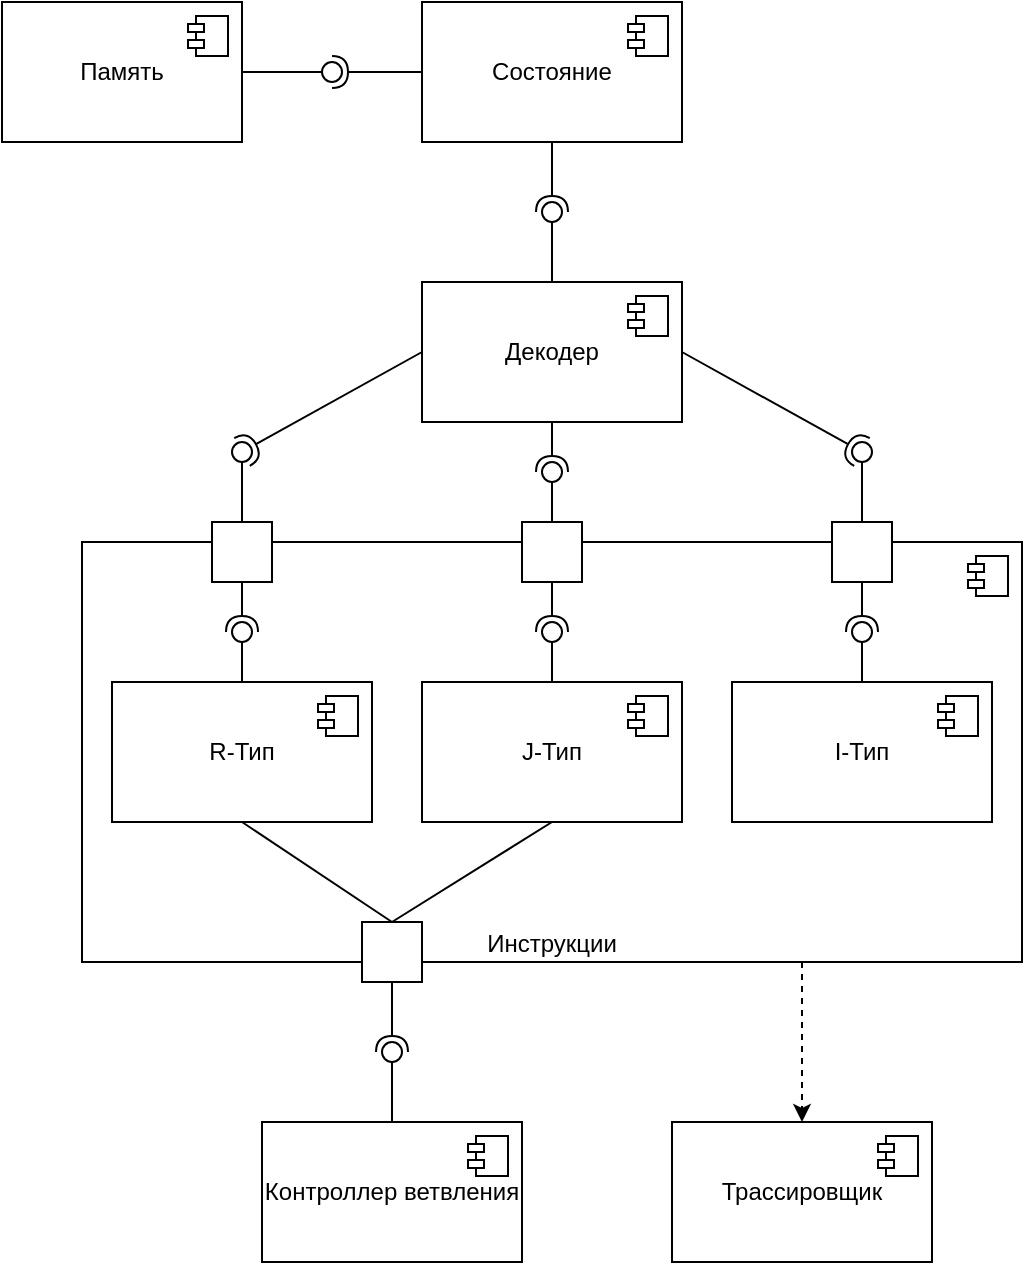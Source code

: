 <mxfile version="24.2.5" type="device">
  <diagram name="Page-1" id="63o0JPqmUu9pdCM7N9oR">
    <mxGraphModel dx="763" dy="532" grid="1" gridSize="10" guides="1" tooltips="1" connect="1" arrows="1" fold="1" page="1" pageScale="1" pageWidth="850" pageHeight="1100" math="0" shadow="0">
      <root>
        <mxCell id="0" />
        <mxCell id="1" parent="0" />
        <mxCell id="EGyZoqzrN5DjsiSeHSHm-10" value="Память" style="html=1;dropTarget=0;whiteSpace=wrap;" vertex="1" parent="1">
          <mxGeometry x="90" y="220" width="120" height="70" as="geometry" />
        </mxCell>
        <mxCell id="EGyZoqzrN5DjsiSeHSHm-11" value="" style="shape=module;jettyWidth=8;jettyHeight=4;" vertex="1" parent="EGyZoqzrN5DjsiSeHSHm-10">
          <mxGeometry x="1" width="20" height="20" relative="1" as="geometry">
            <mxPoint x="-27" y="7" as="offset" />
          </mxGeometry>
        </mxCell>
        <mxCell id="EGyZoqzrN5DjsiSeHSHm-12" value="Состояние" style="html=1;dropTarget=0;whiteSpace=wrap;" vertex="1" parent="1">
          <mxGeometry x="300" y="220" width="130" height="70" as="geometry" />
        </mxCell>
        <mxCell id="EGyZoqzrN5DjsiSeHSHm-13" value="" style="shape=module;jettyWidth=8;jettyHeight=4;" vertex="1" parent="EGyZoqzrN5DjsiSeHSHm-12">
          <mxGeometry x="1" width="20" height="20" relative="1" as="geometry">
            <mxPoint x="-27" y="7" as="offset" />
          </mxGeometry>
        </mxCell>
        <mxCell id="EGyZoqzrN5DjsiSeHSHm-16" value="Декодер" style="html=1;dropTarget=0;whiteSpace=wrap;" vertex="1" parent="1">
          <mxGeometry x="300" y="360" width="130" height="70" as="geometry" />
        </mxCell>
        <mxCell id="EGyZoqzrN5DjsiSeHSHm-17" value="" style="shape=module;jettyWidth=8;jettyHeight=4;" vertex="1" parent="EGyZoqzrN5DjsiSeHSHm-16">
          <mxGeometry x="1" width="20" height="20" relative="1" as="geometry">
            <mxPoint x="-27" y="7" as="offset" />
          </mxGeometry>
        </mxCell>
        <mxCell id="EGyZoqzrN5DjsiSeHSHm-84" style="edgeStyle=orthogonalEdgeStyle;rounded=0;orthogonalLoop=1;jettySize=auto;html=1;entryX=0.5;entryY=0;entryDx=0;entryDy=0;dashed=1;" edge="1" parent="1" source="EGyZoqzrN5DjsiSeHSHm-18" target="EGyZoqzrN5DjsiSeHSHm-76">
          <mxGeometry relative="1" as="geometry">
            <Array as="points">
              <mxPoint x="490" y="720" />
              <mxPoint x="490" y="720" />
            </Array>
          </mxGeometry>
        </mxCell>
        <mxCell id="EGyZoqzrN5DjsiSeHSHm-18" value="Инструкции" style="html=1;dropTarget=0;whiteSpace=wrap;verticalAlign=bottom;" vertex="1" parent="1">
          <mxGeometry x="130" y="490" width="470" height="210" as="geometry" />
        </mxCell>
        <mxCell id="EGyZoqzrN5DjsiSeHSHm-19" value="" style="shape=module;jettyWidth=8;jettyHeight=4;" vertex="1" parent="EGyZoqzrN5DjsiSeHSHm-18">
          <mxGeometry x="1" width="20" height="20" relative="1" as="geometry">
            <mxPoint x="-27" y="7" as="offset" />
          </mxGeometry>
        </mxCell>
        <mxCell id="EGyZoqzrN5DjsiSeHSHm-30" value="" style="rounded=0;orthogonalLoop=1;jettySize=auto;html=1;endArrow=halfCircle;endFill=0;endSize=6;strokeWidth=1;sketch=0;exitX=0;exitY=0.5;exitDx=0;exitDy=0;" edge="1" target="EGyZoqzrN5DjsiSeHSHm-32" parent="1" source="EGyZoqzrN5DjsiSeHSHm-12">
          <mxGeometry relative="1" as="geometry">
            <mxPoint x="260" y="255" as="sourcePoint" />
          </mxGeometry>
        </mxCell>
        <mxCell id="EGyZoqzrN5DjsiSeHSHm-31" value="" style="rounded=0;orthogonalLoop=1;jettySize=auto;html=1;endArrow=oval;endFill=0;sketch=0;sourcePerimeterSpacing=0;targetPerimeterSpacing=0;endSize=10;exitX=1;exitY=0.5;exitDx=0;exitDy=0;" edge="1" target="EGyZoqzrN5DjsiSeHSHm-32" parent="1" source="EGyZoqzrN5DjsiSeHSHm-10">
          <mxGeometry relative="1" as="geometry">
            <mxPoint x="220" y="255" as="sourcePoint" />
          </mxGeometry>
        </mxCell>
        <mxCell id="EGyZoqzrN5DjsiSeHSHm-32" value="" style="ellipse;whiteSpace=wrap;html=1;align=center;aspect=fixed;fillColor=none;strokeColor=none;resizable=0;perimeter=centerPerimeter;rotatable=0;allowArrows=0;points=[];outlineConnect=1;" vertex="1" parent="1">
          <mxGeometry x="250" y="250" width="10" height="10" as="geometry" />
        </mxCell>
        <mxCell id="EGyZoqzrN5DjsiSeHSHm-33" value="" style="rounded=0;orthogonalLoop=1;jettySize=auto;html=1;endArrow=halfCircle;endFill=0;endSize=6;strokeWidth=1;sketch=0;exitX=0.5;exitY=1;exitDx=0;exitDy=0;" edge="1" target="EGyZoqzrN5DjsiSeHSHm-35" parent="1" source="EGyZoqzrN5DjsiSeHSHm-12">
          <mxGeometry relative="1" as="geometry">
            <mxPoint x="520" y="330" as="sourcePoint" />
          </mxGeometry>
        </mxCell>
        <mxCell id="EGyZoqzrN5DjsiSeHSHm-34" value="" style="rounded=0;orthogonalLoop=1;jettySize=auto;html=1;endArrow=oval;endFill=0;sketch=0;sourcePerimeterSpacing=0;targetPerimeterSpacing=0;endSize=10;exitX=0.5;exitY=0;exitDx=0;exitDy=0;" edge="1" target="EGyZoqzrN5DjsiSeHSHm-35" parent="1" source="EGyZoqzrN5DjsiSeHSHm-16">
          <mxGeometry relative="1" as="geometry">
            <mxPoint x="430" y="335" as="sourcePoint" />
          </mxGeometry>
        </mxCell>
        <mxCell id="EGyZoqzrN5DjsiSeHSHm-35" value="" style="ellipse;whiteSpace=wrap;html=1;align=center;aspect=fixed;fillColor=none;strokeColor=none;resizable=0;perimeter=centerPerimeter;rotatable=0;allowArrows=0;points=[];outlineConnect=1;" vertex="1" parent="1">
          <mxGeometry x="360" y="320" width="10" height="10" as="geometry" />
        </mxCell>
        <mxCell id="EGyZoqzrN5DjsiSeHSHm-42" value="" style="fontStyle=0;labelPosition=right;verticalLabelPosition=middle;align=left;verticalAlign=middle;spacingLeft=2;" vertex="1" parent="1">
          <mxGeometry x="195" y="480" width="30" height="30" as="geometry" />
        </mxCell>
        <mxCell id="EGyZoqzrN5DjsiSeHSHm-44" value="" style="fontStyle=0;labelPosition=right;verticalLabelPosition=middle;align=left;verticalAlign=middle;spacingLeft=2;" vertex="1" parent="1">
          <mxGeometry x="505" y="480" width="30" height="30" as="geometry" />
        </mxCell>
        <mxCell id="EGyZoqzrN5DjsiSeHSHm-50" value="" style="ellipse;whiteSpace=wrap;html=1;align=center;aspect=fixed;fillColor=none;strokeColor=none;resizable=0;perimeter=centerPerimeter;rotatable=0;allowArrows=0;points=[];outlineConnect=1;" vertex="1" parent="1">
          <mxGeometry x="395" y="510" width="10" height="10" as="geometry" />
        </mxCell>
        <mxCell id="EGyZoqzrN5DjsiSeHSHm-51" value="" style="fontStyle=0;labelPosition=right;verticalLabelPosition=middle;align=left;verticalAlign=middle;spacingLeft=2;" vertex="1" parent="1">
          <mxGeometry x="350" y="480" width="30" height="30" as="geometry" />
        </mxCell>
        <mxCell id="EGyZoqzrN5DjsiSeHSHm-89" style="rounded=0;orthogonalLoop=1;jettySize=auto;html=1;entryX=0.5;entryY=0;entryDx=0;entryDy=0;endArrow=none;endFill=0;exitX=0.5;exitY=1;exitDx=0;exitDy=0;" edge="1" parent="1" source="EGyZoqzrN5DjsiSeHSHm-52" target="EGyZoqzrN5DjsiSeHSHm-80">
          <mxGeometry relative="1" as="geometry" />
        </mxCell>
        <mxCell id="EGyZoqzrN5DjsiSeHSHm-52" value="R-Тип" style="html=1;dropTarget=0;whiteSpace=wrap;" vertex="1" parent="1">
          <mxGeometry x="145" y="560" width="130" height="70" as="geometry" />
        </mxCell>
        <mxCell id="EGyZoqzrN5DjsiSeHSHm-53" value="" style="shape=module;jettyWidth=8;jettyHeight=4;" vertex="1" parent="EGyZoqzrN5DjsiSeHSHm-52">
          <mxGeometry x="1" width="20" height="20" relative="1" as="geometry">
            <mxPoint x="-27" y="7" as="offset" />
          </mxGeometry>
        </mxCell>
        <mxCell id="EGyZoqzrN5DjsiSeHSHm-90" style="rounded=0;orthogonalLoop=1;jettySize=auto;html=1;entryX=0.5;entryY=0;entryDx=0;entryDy=0;endArrow=none;endFill=0;exitX=0.5;exitY=1;exitDx=0;exitDy=0;" edge="1" parent="1" source="EGyZoqzrN5DjsiSeHSHm-54" target="EGyZoqzrN5DjsiSeHSHm-80">
          <mxGeometry relative="1" as="geometry" />
        </mxCell>
        <mxCell id="EGyZoqzrN5DjsiSeHSHm-54" value="J-Тип" style="html=1;dropTarget=0;whiteSpace=wrap;" vertex="1" parent="1">
          <mxGeometry x="300" y="560" width="130" height="70" as="geometry" />
        </mxCell>
        <mxCell id="EGyZoqzrN5DjsiSeHSHm-55" value="" style="shape=module;jettyWidth=8;jettyHeight=4;" vertex="1" parent="EGyZoqzrN5DjsiSeHSHm-54">
          <mxGeometry x="1" width="20" height="20" relative="1" as="geometry">
            <mxPoint x="-27" y="7" as="offset" />
          </mxGeometry>
        </mxCell>
        <mxCell id="EGyZoqzrN5DjsiSeHSHm-56" value="I-Тип" style="html=1;dropTarget=0;whiteSpace=wrap;" vertex="1" parent="1">
          <mxGeometry x="455" y="560" width="130" height="70" as="geometry" />
        </mxCell>
        <mxCell id="EGyZoqzrN5DjsiSeHSHm-57" value="" style="shape=module;jettyWidth=8;jettyHeight=4;" vertex="1" parent="EGyZoqzrN5DjsiSeHSHm-56">
          <mxGeometry x="1" width="20" height="20" relative="1" as="geometry">
            <mxPoint x="-27" y="7" as="offset" />
          </mxGeometry>
        </mxCell>
        <mxCell id="EGyZoqzrN5DjsiSeHSHm-58" value="" style="rounded=0;orthogonalLoop=1;jettySize=auto;html=1;endArrow=halfCircle;endFill=0;endSize=6;strokeWidth=1;sketch=0;exitX=0.5;exitY=1;exitDx=0;exitDy=0;" edge="1" target="EGyZoqzrN5DjsiSeHSHm-60" parent="1" source="EGyZoqzrN5DjsiSeHSHm-42">
          <mxGeometry relative="1" as="geometry">
            <mxPoint x="305" y="525" as="sourcePoint" />
          </mxGeometry>
        </mxCell>
        <mxCell id="EGyZoqzrN5DjsiSeHSHm-59" value="" style="rounded=0;orthogonalLoop=1;jettySize=auto;html=1;endArrow=oval;endFill=0;sketch=0;sourcePerimeterSpacing=0;targetPerimeterSpacing=0;endSize=10;exitX=0.5;exitY=0;exitDx=0;exitDy=0;" edge="1" target="EGyZoqzrN5DjsiSeHSHm-60" parent="1" source="EGyZoqzrN5DjsiSeHSHm-52">
          <mxGeometry relative="1" as="geometry">
            <mxPoint x="265" y="525" as="sourcePoint" />
          </mxGeometry>
        </mxCell>
        <mxCell id="EGyZoqzrN5DjsiSeHSHm-60" value="" style="ellipse;whiteSpace=wrap;html=1;align=center;aspect=fixed;fillColor=none;strokeColor=none;resizable=0;perimeter=centerPerimeter;rotatable=0;allowArrows=0;points=[];outlineConnect=1;" vertex="1" parent="1">
          <mxGeometry x="205" y="530" width="10" height="10" as="geometry" />
        </mxCell>
        <mxCell id="EGyZoqzrN5DjsiSeHSHm-61" value="" style="rounded=0;orthogonalLoop=1;jettySize=auto;html=1;endArrow=halfCircle;endFill=0;endSize=6;strokeWidth=1;sketch=0;exitX=0.5;exitY=1;exitDx=0;exitDy=0;" edge="1" parent="1" target="EGyZoqzrN5DjsiSeHSHm-63" source="EGyZoqzrN5DjsiSeHSHm-51">
          <mxGeometry relative="1" as="geometry">
            <mxPoint x="370" y="510" as="sourcePoint" />
          </mxGeometry>
        </mxCell>
        <mxCell id="EGyZoqzrN5DjsiSeHSHm-62" value="" style="rounded=0;orthogonalLoop=1;jettySize=auto;html=1;endArrow=oval;endFill=0;sketch=0;sourcePerimeterSpacing=0;targetPerimeterSpacing=0;endSize=10;exitX=0.5;exitY=0;exitDx=0;exitDy=0;" edge="1" parent="1" target="EGyZoqzrN5DjsiSeHSHm-63" source="EGyZoqzrN5DjsiSeHSHm-54">
          <mxGeometry relative="1" as="geometry">
            <mxPoint x="370" y="560" as="sourcePoint" />
          </mxGeometry>
        </mxCell>
        <mxCell id="EGyZoqzrN5DjsiSeHSHm-63" value="" style="ellipse;whiteSpace=wrap;html=1;align=center;aspect=fixed;fillColor=none;strokeColor=none;resizable=0;perimeter=centerPerimeter;rotatable=0;allowArrows=0;points=[];outlineConnect=1;" vertex="1" parent="1">
          <mxGeometry x="360" y="530" width="10" height="10" as="geometry" />
        </mxCell>
        <mxCell id="EGyZoqzrN5DjsiSeHSHm-64" value="" style="rounded=0;orthogonalLoop=1;jettySize=auto;html=1;endArrow=halfCircle;endFill=0;endSize=6;strokeWidth=1;sketch=0;exitX=0.5;exitY=1;exitDx=0;exitDy=0;" edge="1" parent="1" target="EGyZoqzrN5DjsiSeHSHm-66">
          <mxGeometry relative="1" as="geometry">
            <mxPoint x="520" y="510" as="sourcePoint" />
          </mxGeometry>
        </mxCell>
        <mxCell id="EGyZoqzrN5DjsiSeHSHm-65" value="" style="rounded=0;orthogonalLoop=1;jettySize=auto;html=1;endArrow=oval;endFill=0;sketch=0;sourcePerimeterSpacing=0;targetPerimeterSpacing=0;endSize=10;exitX=0.5;exitY=0;exitDx=0;exitDy=0;" edge="1" parent="1" target="EGyZoqzrN5DjsiSeHSHm-66">
          <mxGeometry relative="1" as="geometry">
            <mxPoint x="520" y="560" as="sourcePoint" />
          </mxGeometry>
        </mxCell>
        <mxCell id="EGyZoqzrN5DjsiSeHSHm-66" value="" style="ellipse;whiteSpace=wrap;html=1;align=center;aspect=fixed;fillColor=none;strokeColor=none;resizable=0;perimeter=centerPerimeter;rotatable=0;allowArrows=0;points=[];outlineConnect=1;" vertex="1" parent="1">
          <mxGeometry x="515" y="530" width="10" height="10" as="geometry" />
        </mxCell>
        <mxCell id="EGyZoqzrN5DjsiSeHSHm-67" value="" style="rounded=0;orthogonalLoop=1;jettySize=auto;html=1;endArrow=halfCircle;endFill=0;endSize=6;strokeWidth=1;sketch=0;exitX=0;exitY=0.5;exitDx=0;exitDy=0;" edge="1" target="EGyZoqzrN5DjsiSeHSHm-69" parent="1" source="EGyZoqzrN5DjsiSeHSHm-16">
          <mxGeometry relative="1" as="geometry">
            <mxPoint x="250" y="455" as="sourcePoint" />
          </mxGeometry>
        </mxCell>
        <mxCell id="EGyZoqzrN5DjsiSeHSHm-68" value="" style="rounded=0;orthogonalLoop=1;jettySize=auto;html=1;endArrow=oval;endFill=0;sketch=0;sourcePerimeterSpacing=0;targetPerimeterSpacing=0;endSize=10;exitX=0.5;exitY=0;exitDx=0;exitDy=0;" edge="1" target="EGyZoqzrN5DjsiSeHSHm-69" parent="1" source="EGyZoqzrN5DjsiSeHSHm-42">
          <mxGeometry relative="1" as="geometry">
            <mxPoint x="210" y="455" as="sourcePoint" />
          </mxGeometry>
        </mxCell>
        <mxCell id="EGyZoqzrN5DjsiSeHSHm-69" value="" style="ellipse;whiteSpace=wrap;html=1;align=center;aspect=fixed;fillColor=none;strokeColor=none;resizable=0;perimeter=centerPerimeter;rotatable=0;allowArrows=0;points=[];outlineConnect=1;" vertex="1" parent="1">
          <mxGeometry x="205" y="440" width="10" height="10" as="geometry" />
        </mxCell>
        <mxCell id="EGyZoqzrN5DjsiSeHSHm-70" value="" style="rounded=0;orthogonalLoop=1;jettySize=auto;html=1;endArrow=halfCircle;endFill=0;endSize=6;strokeWidth=1;sketch=0;exitX=0.5;exitY=1;exitDx=0;exitDy=0;" edge="1" target="EGyZoqzrN5DjsiSeHSHm-72" parent="1" source="EGyZoqzrN5DjsiSeHSHm-16">
          <mxGeometry relative="1" as="geometry">
            <mxPoint x="420" y="455" as="sourcePoint" />
          </mxGeometry>
        </mxCell>
        <mxCell id="EGyZoqzrN5DjsiSeHSHm-71" value="" style="rounded=0;orthogonalLoop=1;jettySize=auto;html=1;endArrow=oval;endFill=0;sketch=0;sourcePerimeterSpacing=0;targetPerimeterSpacing=0;endSize=10;exitX=0.5;exitY=0;exitDx=0;exitDy=0;" edge="1" target="EGyZoqzrN5DjsiSeHSHm-72" parent="1" source="EGyZoqzrN5DjsiSeHSHm-51">
          <mxGeometry relative="1" as="geometry">
            <mxPoint x="380" y="455" as="sourcePoint" />
          </mxGeometry>
        </mxCell>
        <mxCell id="EGyZoqzrN5DjsiSeHSHm-72" value="" style="ellipse;whiteSpace=wrap;html=1;align=center;aspect=fixed;fillColor=none;strokeColor=none;resizable=0;perimeter=centerPerimeter;rotatable=0;allowArrows=0;points=[];outlineConnect=1;" vertex="1" parent="1">
          <mxGeometry x="360" y="450" width="10" height="10" as="geometry" />
        </mxCell>
        <mxCell id="EGyZoqzrN5DjsiSeHSHm-73" value="" style="rounded=0;orthogonalLoop=1;jettySize=auto;html=1;endArrow=halfCircle;endFill=0;endSize=6;strokeWidth=1;sketch=0;exitX=1;exitY=0.5;exitDx=0;exitDy=0;" edge="1" target="EGyZoqzrN5DjsiSeHSHm-75" parent="1" source="EGyZoqzrN5DjsiSeHSHm-16">
          <mxGeometry relative="1" as="geometry">
            <mxPoint x="535" y="425" as="sourcePoint" />
          </mxGeometry>
        </mxCell>
        <mxCell id="EGyZoqzrN5DjsiSeHSHm-74" value="" style="rounded=0;orthogonalLoop=1;jettySize=auto;html=1;endArrow=oval;endFill=0;sketch=0;sourcePerimeterSpacing=0;targetPerimeterSpacing=0;endSize=10;exitX=0.5;exitY=0;exitDx=0;exitDy=0;" edge="1" target="EGyZoqzrN5DjsiSeHSHm-75" parent="1" source="EGyZoqzrN5DjsiSeHSHm-44">
          <mxGeometry relative="1" as="geometry">
            <mxPoint x="495" y="425" as="sourcePoint" />
          </mxGeometry>
        </mxCell>
        <mxCell id="EGyZoqzrN5DjsiSeHSHm-75" value="" style="ellipse;whiteSpace=wrap;html=1;align=center;aspect=fixed;fillColor=none;strokeColor=none;resizable=0;perimeter=centerPerimeter;rotatable=0;allowArrows=0;points=[];outlineConnect=1;" vertex="1" parent="1">
          <mxGeometry x="515" y="440" width="10" height="10" as="geometry" />
        </mxCell>
        <mxCell id="EGyZoqzrN5DjsiSeHSHm-76" value="Трассировщик" style="html=1;dropTarget=0;whiteSpace=wrap;" vertex="1" parent="1">
          <mxGeometry x="425" y="780" width="130" height="70" as="geometry" />
        </mxCell>
        <mxCell id="EGyZoqzrN5DjsiSeHSHm-77" value="" style="shape=module;jettyWidth=8;jettyHeight=4;" vertex="1" parent="EGyZoqzrN5DjsiSeHSHm-76">
          <mxGeometry x="1" width="20" height="20" relative="1" as="geometry">
            <mxPoint x="-27" y="7" as="offset" />
          </mxGeometry>
        </mxCell>
        <mxCell id="EGyZoqzrN5DjsiSeHSHm-78" value="Контроллер ветвления" style="html=1;dropTarget=0;whiteSpace=wrap;" vertex="1" parent="1">
          <mxGeometry x="220" y="780" width="130" height="70" as="geometry" />
        </mxCell>
        <mxCell id="EGyZoqzrN5DjsiSeHSHm-79" value="" style="shape=module;jettyWidth=8;jettyHeight=4;" vertex="1" parent="EGyZoqzrN5DjsiSeHSHm-78">
          <mxGeometry x="1" width="20" height="20" relative="1" as="geometry">
            <mxPoint x="-27" y="7" as="offset" />
          </mxGeometry>
        </mxCell>
        <mxCell id="EGyZoqzrN5DjsiSeHSHm-80" value="" style="fontStyle=0;labelPosition=right;verticalLabelPosition=middle;align=left;verticalAlign=middle;spacingLeft=2;" vertex="1" parent="1">
          <mxGeometry x="270" y="680" width="30" height="30" as="geometry" />
        </mxCell>
        <mxCell id="EGyZoqzrN5DjsiSeHSHm-81" value="" style="rounded=0;orthogonalLoop=1;jettySize=auto;html=1;endArrow=halfCircle;endFill=0;endSize=6;strokeWidth=1;sketch=0;exitX=0.5;exitY=1;exitDx=0;exitDy=0;" edge="1" target="EGyZoqzrN5DjsiSeHSHm-83" parent="1" source="EGyZoqzrN5DjsiSeHSHm-80">
          <mxGeometry relative="1" as="geometry">
            <mxPoint x="390" y="765" as="sourcePoint" />
          </mxGeometry>
        </mxCell>
        <mxCell id="EGyZoqzrN5DjsiSeHSHm-82" value="" style="rounded=0;orthogonalLoop=1;jettySize=auto;html=1;endArrow=oval;endFill=0;sketch=0;sourcePerimeterSpacing=0;targetPerimeterSpacing=0;endSize=10;exitX=0.5;exitY=0;exitDx=0;exitDy=0;" edge="1" target="EGyZoqzrN5DjsiSeHSHm-83" parent="1" source="EGyZoqzrN5DjsiSeHSHm-78">
          <mxGeometry relative="1" as="geometry">
            <mxPoint x="350" y="765" as="sourcePoint" />
          </mxGeometry>
        </mxCell>
        <mxCell id="EGyZoqzrN5DjsiSeHSHm-83" value="" style="ellipse;whiteSpace=wrap;html=1;align=center;aspect=fixed;fillColor=none;strokeColor=none;resizable=0;perimeter=centerPerimeter;rotatable=0;allowArrows=0;points=[];outlineConnect=1;" vertex="1" parent="1">
          <mxGeometry x="280" y="740" width="10" height="10" as="geometry" />
        </mxCell>
      </root>
    </mxGraphModel>
  </diagram>
</mxfile>
